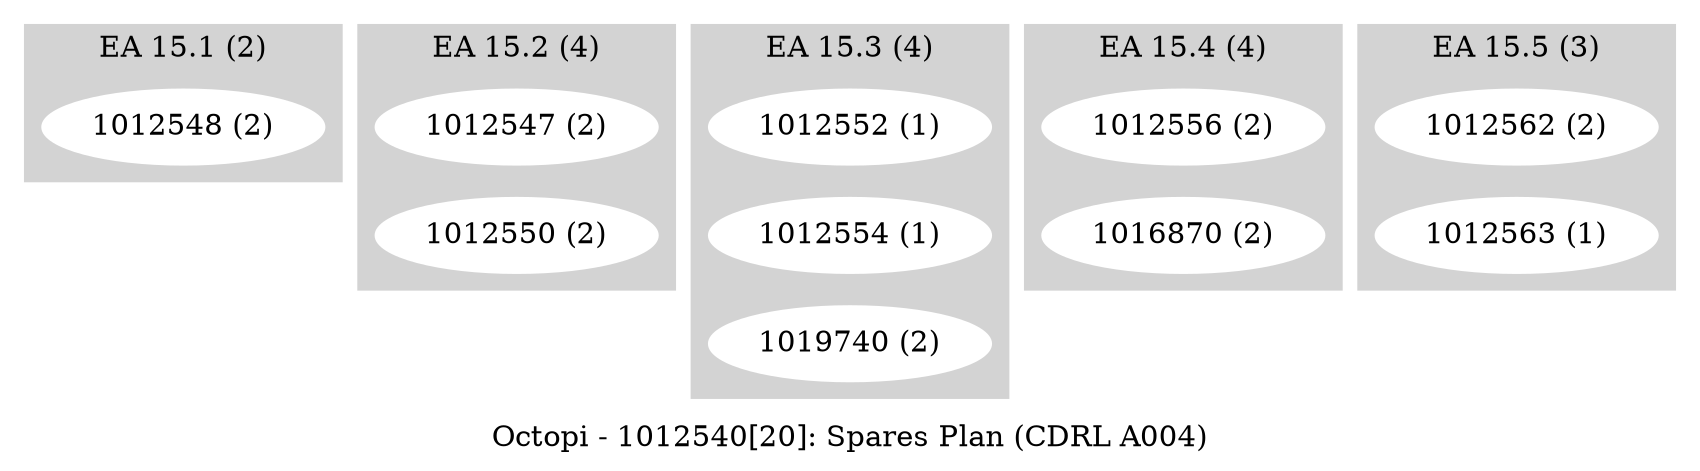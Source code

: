 digraph G {
    label = "Octopi - 1012540[20]: Spares Plan (CDRL A004)";
    ranksep = .1
    subgraph cluster_1 {
        style=filled;
        color=lightgrey;
        node [style=filled,color=white];
        "1012548 (2)"
        ;
        label = "EA 15.1 (2)";
    }
    subgraph cluster_2 {
        style=filled;
        color=lightgrey;
        node [style=filled,color=white];
        "1012547 (2)" ->       
        "1012550 (2)"
        [style=invis];
        label = "EA 15.2 (4)";
    }
    subgraph cluster_3 {
        style=filled;
        color=lightgrey;
        node [style=filled,color=white];
        "1012552 (1)" ->       
        "1012554 (1)" ->       
        "1019740 (2)"
        [style=invis];
        label = "EA 15.3 (4)";
    }
    subgraph cluster_4 {
        style=filled;
        color=lightgrey;
        node [style=filled,color=white];
        "1012556 (2)" ->       
        "1016870 (2)"
        [style=invis];
        label = "EA 15.4 (4)";
    }
    subgraph cluster_5 {
        style=filled;
        color=lightgrey;
        node [style=filled,color=white];
        "1012562 (2)" ->       
        "1012563 (1)"
        [style=invis];
        label = "EA 15.5 (3)";
    }
}
